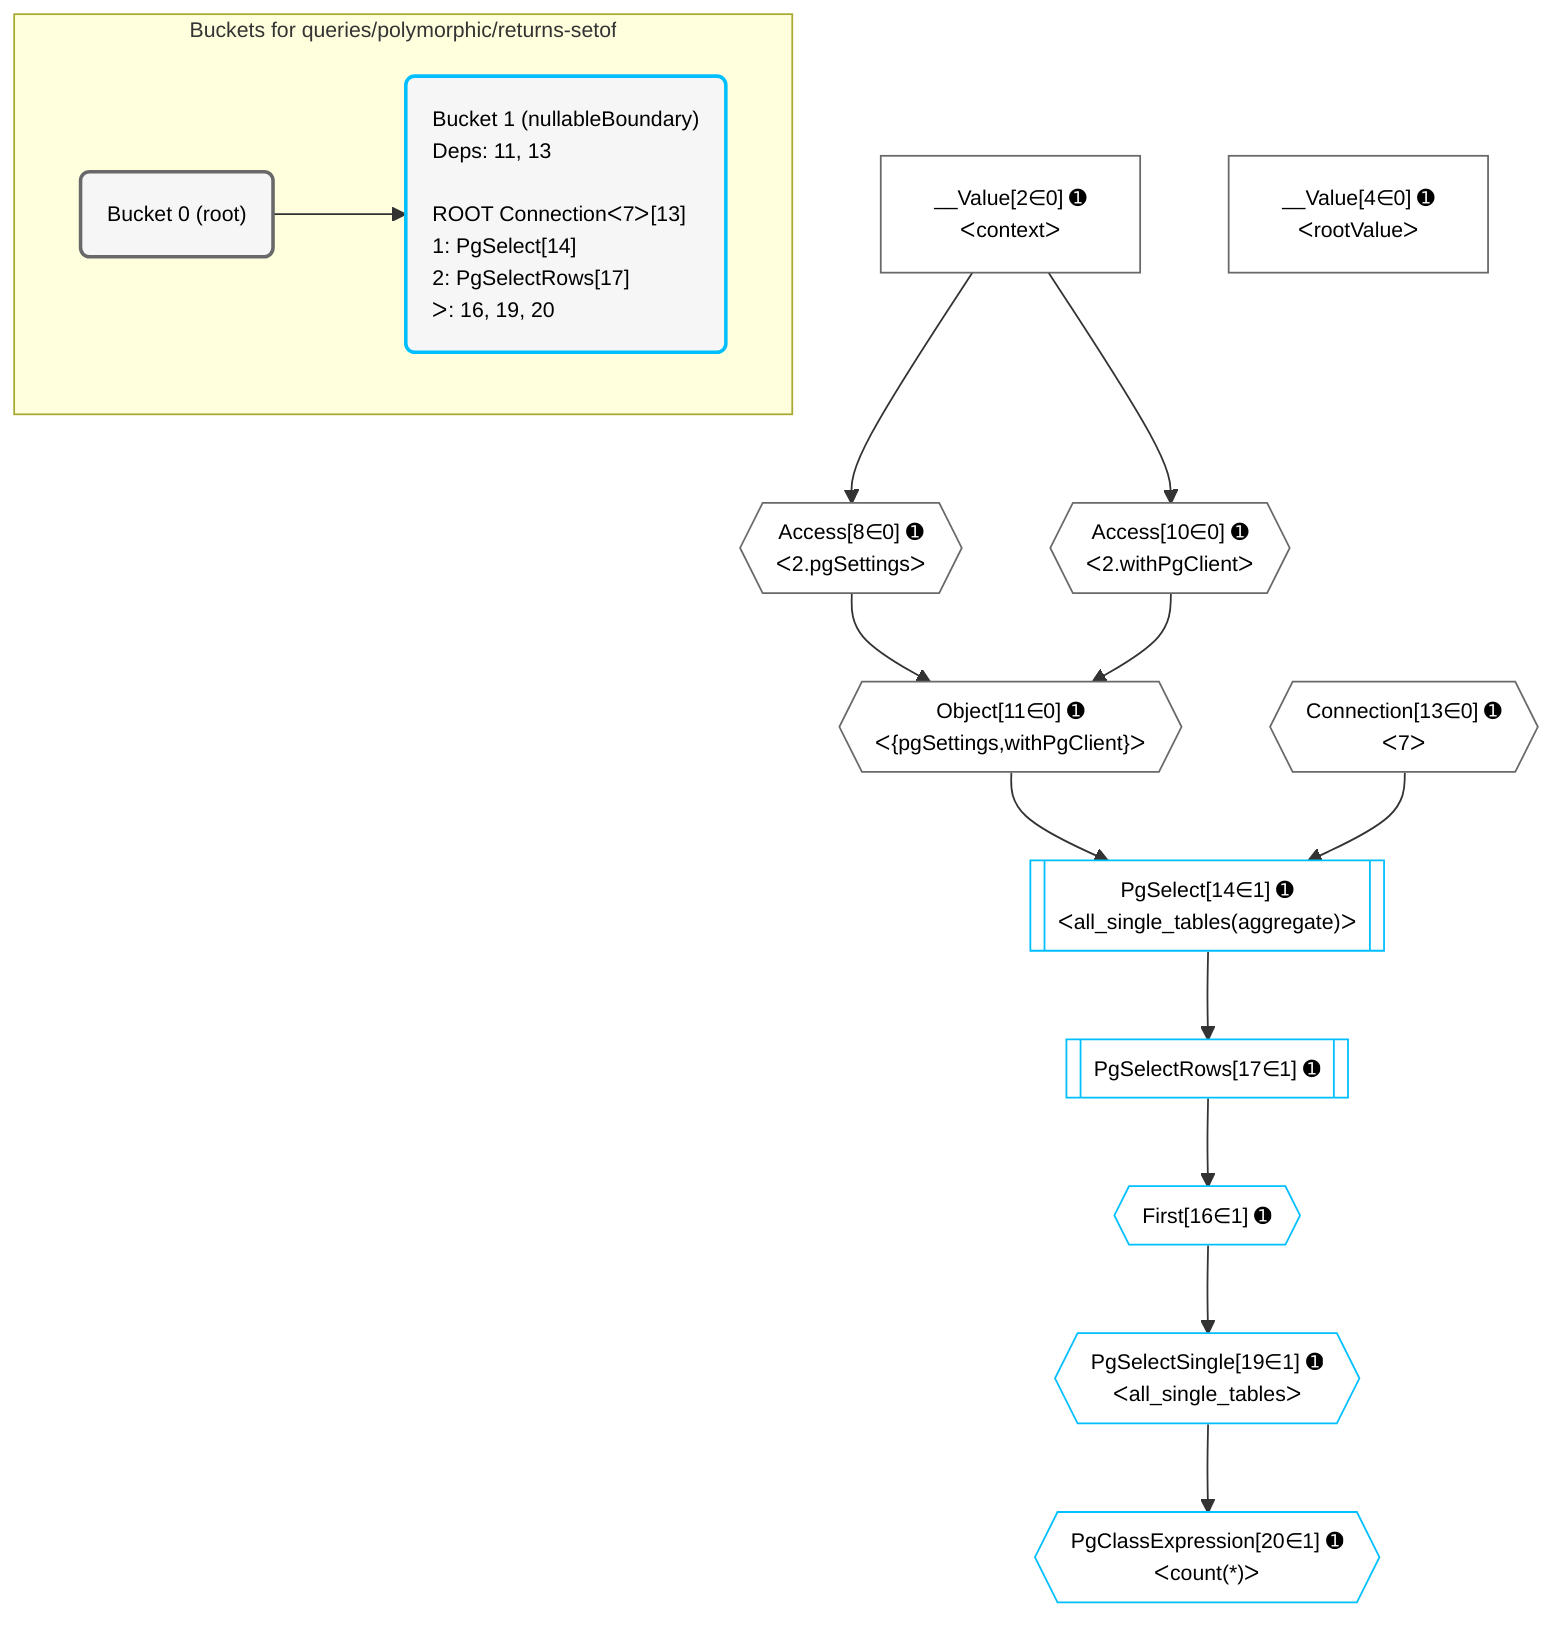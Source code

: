 %%{init: {'themeVariables': { 'fontSize': '12px'}}}%%
graph TD
    classDef path fill:#eee,stroke:#000,color:#000
    classDef plan fill:#fff,stroke-width:1px,color:#000
    classDef itemplan fill:#fff,stroke-width:2px,color:#000
    classDef unbatchedplan fill:#dff,stroke-width:1px,color:#000
    classDef sideeffectplan fill:#fcc,stroke-width:2px,color:#000
    classDef bucket fill:#f6f6f6,color:#000,stroke-width:2px,text-align:left

    subgraph "Buckets for queries/polymorphic/returns-setof"
    Bucket0("Bucket 0 (root)"):::bucket
    Bucket1("Bucket 1 (nullableBoundary)<br />Deps: 11, 13<br /><br />ROOT Connectionᐸ7ᐳ[13]<br />1: PgSelect[14]<br />2: PgSelectRows[17]<br />ᐳ: 16, 19, 20"):::bucket
    end
    Bucket0 --> Bucket1

    %% plan dependencies
    Object11{{"Object[11∈0] ➊<br />ᐸ{pgSettings,withPgClient}ᐳ"}}:::plan
    Access8{{"Access[8∈0] ➊<br />ᐸ2.pgSettingsᐳ"}}:::plan
    Access10{{"Access[10∈0] ➊<br />ᐸ2.withPgClientᐳ"}}:::plan
    Access8 & Access10 --> Object11
    __Value2["__Value[2∈0] ➊<br />ᐸcontextᐳ"]:::plan
    __Value2 --> Access8
    __Value2 --> Access10
    __Value4["__Value[4∈0] ➊<br />ᐸrootValueᐳ"]:::plan
    Connection13{{"Connection[13∈0] ➊<br />ᐸ7ᐳ"}}:::plan
    PgSelect14[["PgSelect[14∈1] ➊<br />ᐸall_single_tables(aggregate)ᐳ"]]:::plan
    Object11 & Connection13 --> PgSelect14
    First16{{"First[16∈1] ➊"}}:::plan
    PgSelectRows17[["PgSelectRows[17∈1] ➊"]]:::plan
    PgSelectRows17 --> First16
    PgSelect14 --> PgSelectRows17
    PgSelectSingle19{{"PgSelectSingle[19∈1] ➊<br />ᐸall_single_tablesᐳ"}}:::plan
    First16 --> PgSelectSingle19
    PgClassExpression20{{"PgClassExpression[20∈1] ➊<br />ᐸcount(*)ᐳ"}}:::plan
    PgSelectSingle19 --> PgClassExpression20

    %% define steps
    classDef bucket0 stroke:#696969
    class Bucket0,__Value2,__Value4,Access8,Access10,Object11,Connection13 bucket0
    classDef bucket1 stroke:#00bfff
    class Bucket1,PgSelect14,First16,PgSelectRows17,PgSelectSingle19,PgClassExpression20 bucket1